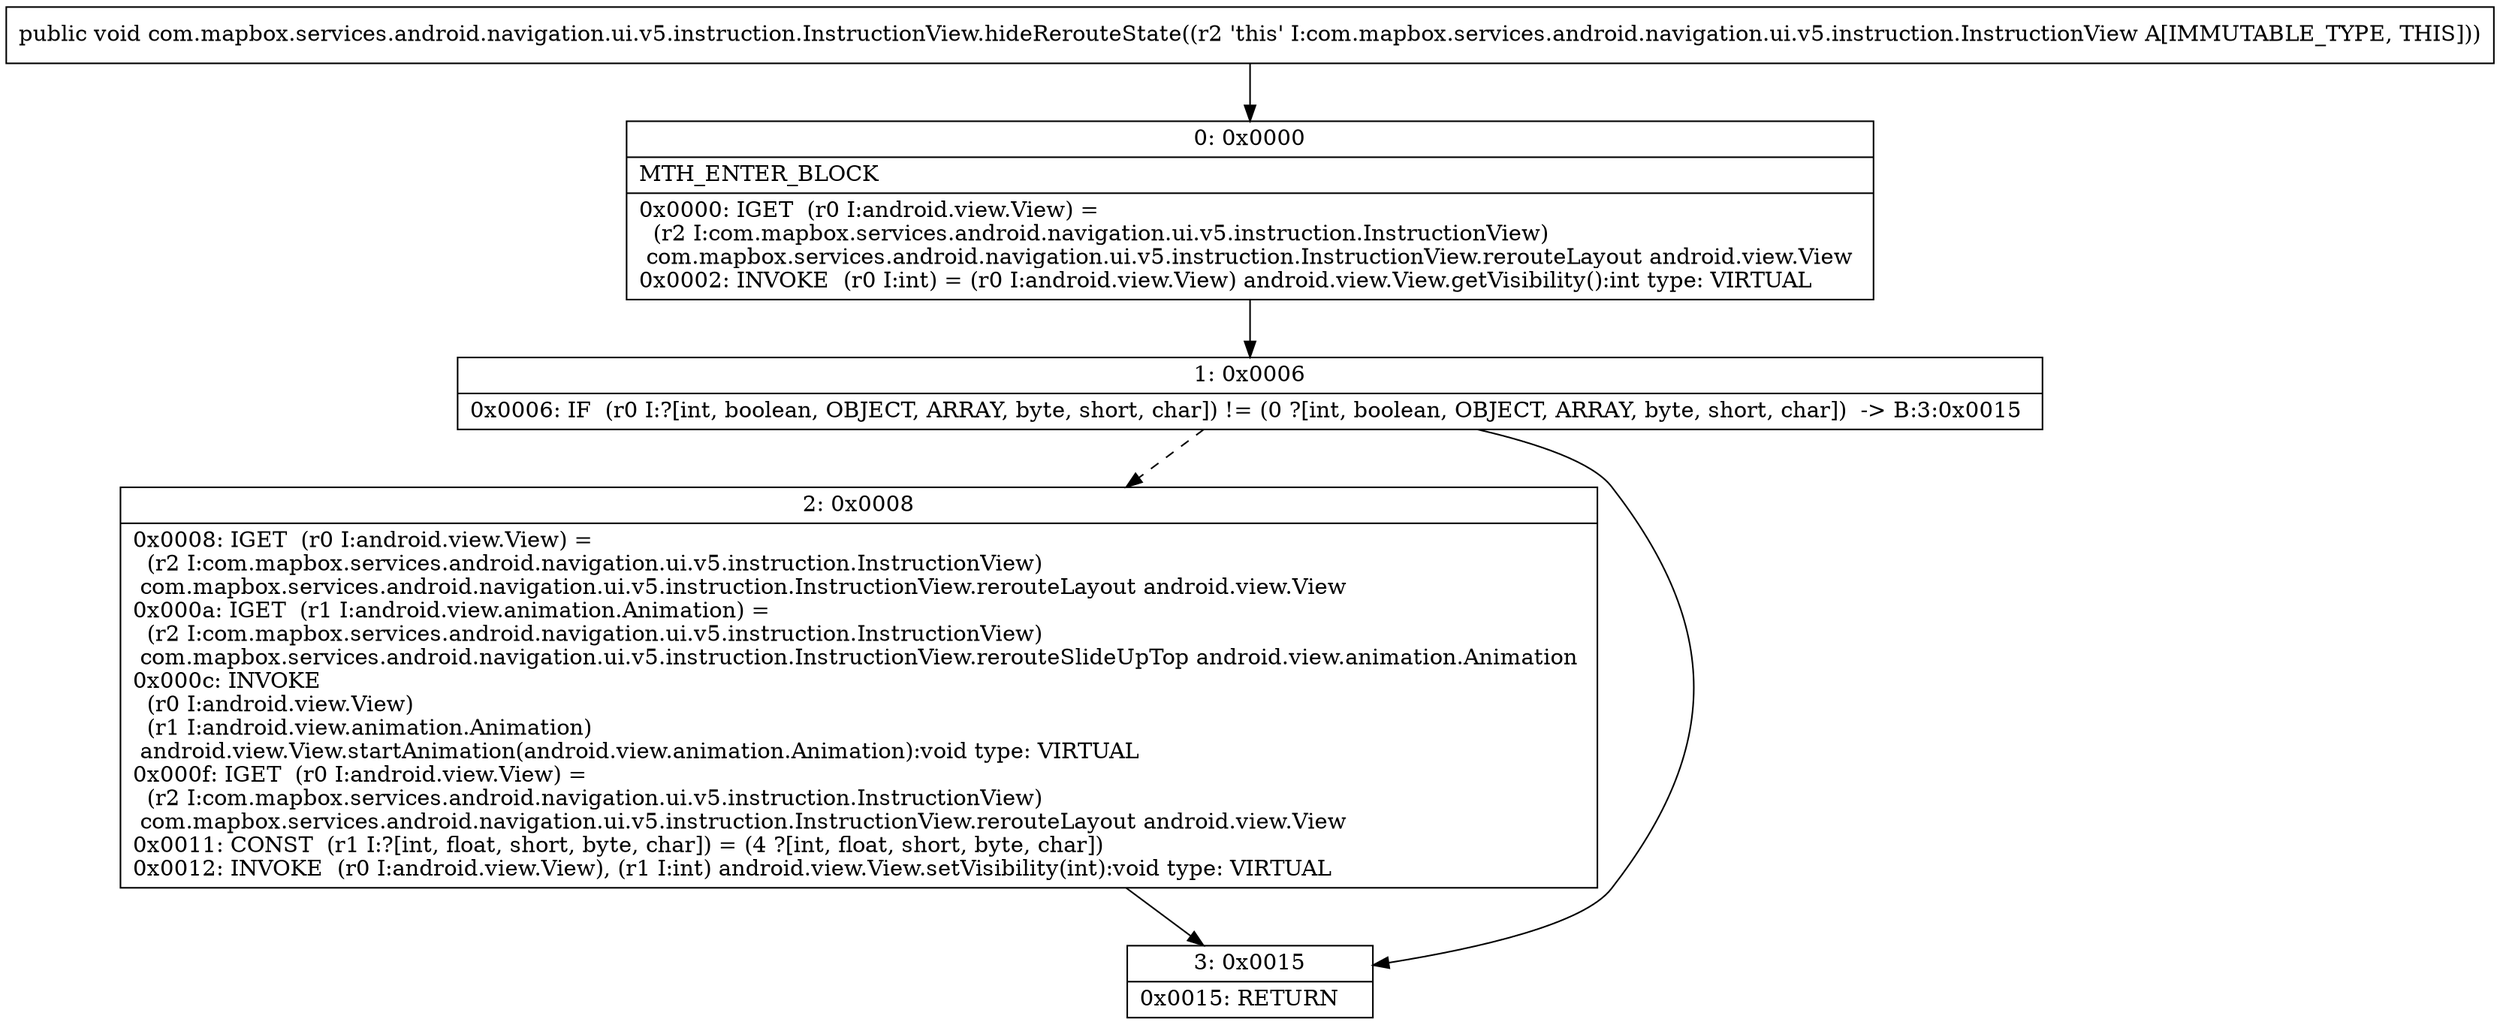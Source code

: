 digraph "CFG forcom.mapbox.services.android.navigation.ui.v5.instruction.InstructionView.hideRerouteState()V" {
Node_0 [shape=record,label="{0\:\ 0x0000|MTH_ENTER_BLOCK\l|0x0000: IGET  (r0 I:android.view.View) = \l  (r2 I:com.mapbox.services.android.navigation.ui.v5.instruction.InstructionView)\l com.mapbox.services.android.navigation.ui.v5.instruction.InstructionView.rerouteLayout android.view.View \l0x0002: INVOKE  (r0 I:int) = (r0 I:android.view.View) android.view.View.getVisibility():int type: VIRTUAL \l}"];
Node_1 [shape=record,label="{1\:\ 0x0006|0x0006: IF  (r0 I:?[int, boolean, OBJECT, ARRAY, byte, short, char]) != (0 ?[int, boolean, OBJECT, ARRAY, byte, short, char])  \-\> B:3:0x0015 \l}"];
Node_2 [shape=record,label="{2\:\ 0x0008|0x0008: IGET  (r0 I:android.view.View) = \l  (r2 I:com.mapbox.services.android.navigation.ui.v5.instruction.InstructionView)\l com.mapbox.services.android.navigation.ui.v5.instruction.InstructionView.rerouteLayout android.view.View \l0x000a: IGET  (r1 I:android.view.animation.Animation) = \l  (r2 I:com.mapbox.services.android.navigation.ui.v5.instruction.InstructionView)\l com.mapbox.services.android.navigation.ui.v5.instruction.InstructionView.rerouteSlideUpTop android.view.animation.Animation \l0x000c: INVOKE  \l  (r0 I:android.view.View)\l  (r1 I:android.view.animation.Animation)\l android.view.View.startAnimation(android.view.animation.Animation):void type: VIRTUAL \l0x000f: IGET  (r0 I:android.view.View) = \l  (r2 I:com.mapbox.services.android.navigation.ui.v5.instruction.InstructionView)\l com.mapbox.services.android.navigation.ui.v5.instruction.InstructionView.rerouteLayout android.view.View \l0x0011: CONST  (r1 I:?[int, float, short, byte, char]) = (4 ?[int, float, short, byte, char]) \l0x0012: INVOKE  (r0 I:android.view.View), (r1 I:int) android.view.View.setVisibility(int):void type: VIRTUAL \l}"];
Node_3 [shape=record,label="{3\:\ 0x0015|0x0015: RETURN   \l}"];
MethodNode[shape=record,label="{public void com.mapbox.services.android.navigation.ui.v5.instruction.InstructionView.hideRerouteState((r2 'this' I:com.mapbox.services.android.navigation.ui.v5.instruction.InstructionView A[IMMUTABLE_TYPE, THIS])) }"];
MethodNode -> Node_0;
Node_0 -> Node_1;
Node_1 -> Node_2[style=dashed];
Node_1 -> Node_3;
Node_2 -> Node_3;
}

